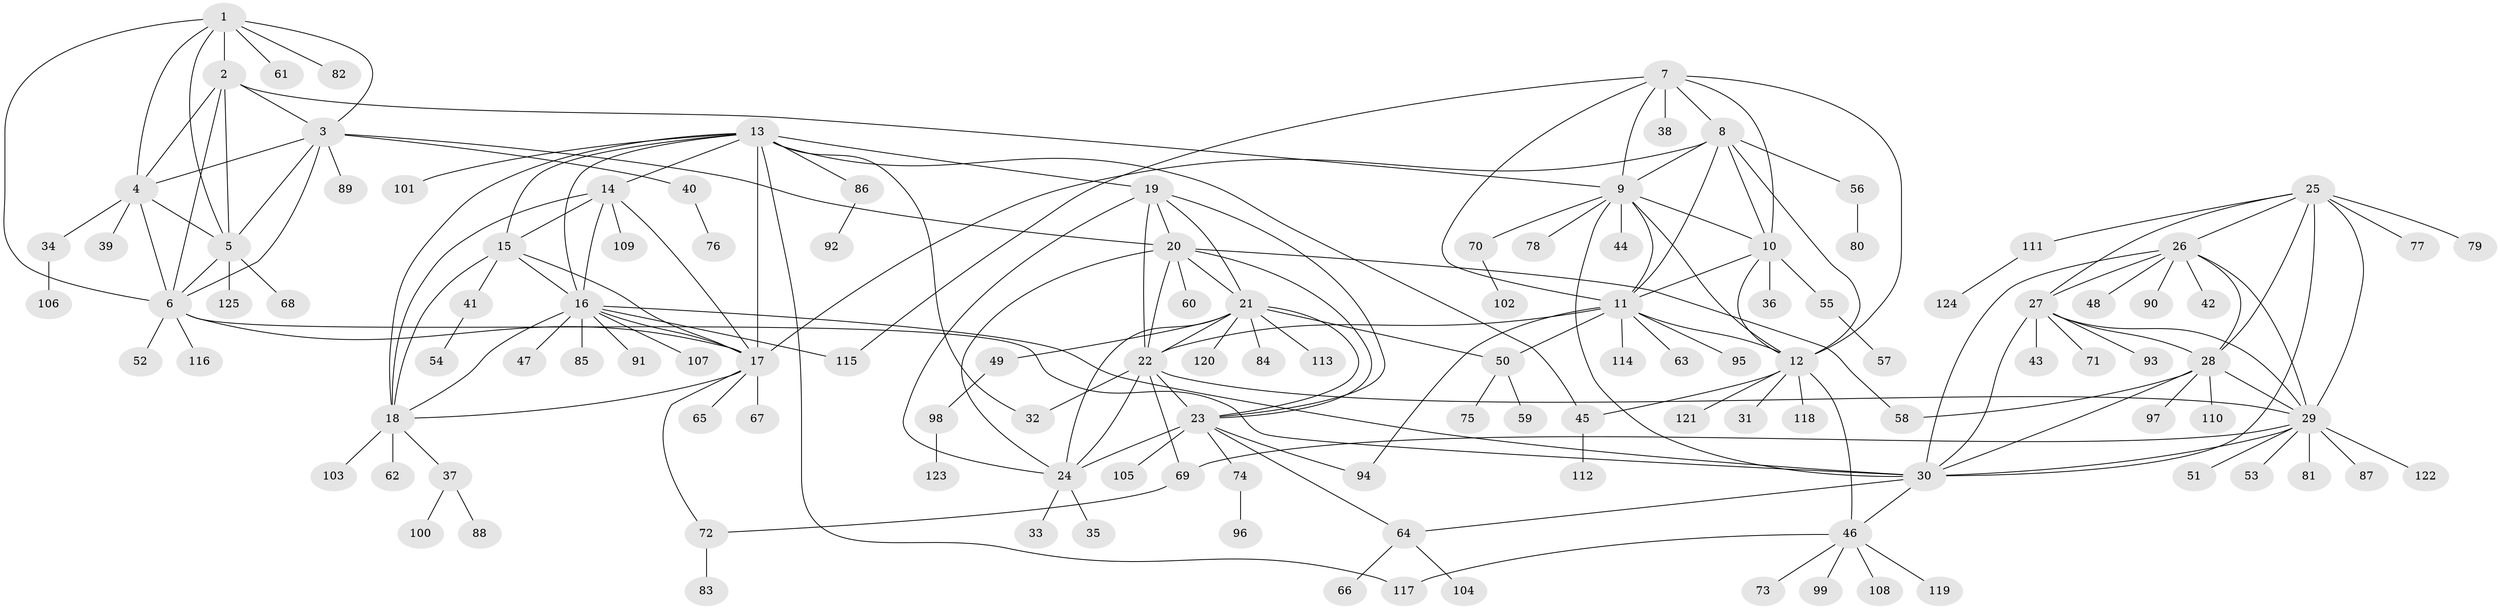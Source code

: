 // Generated by graph-tools (version 1.1) at 2025/26/03/09/25 03:26:36]
// undirected, 125 vertices, 191 edges
graph export_dot {
graph [start="1"]
  node [color=gray90,style=filled];
  1;
  2;
  3;
  4;
  5;
  6;
  7;
  8;
  9;
  10;
  11;
  12;
  13;
  14;
  15;
  16;
  17;
  18;
  19;
  20;
  21;
  22;
  23;
  24;
  25;
  26;
  27;
  28;
  29;
  30;
  31;
  32;
  33;
  34;
  35;
  36;
  37;
  38;
  39;
  40;
  41;
  42;
  43;
  44;
  45;
  46;
  47;
  48;
  49;
  50;
  51;
  52;
  53;
  54;
  55;
  56;
  57;
  58;
  59;
  60;
  61;
  62;
  63;
  64;
  65;
  66;
  67;
  68;
  69;
  70;
  71;
  72;
  73;
  74;
  75;
  76;
  77;
  78;
  79;
  80;
  81;
  82;
  83;
  84;
  85;
  86;
  87;
  88;
  89;
  90;
  91;
  92;
  93;
  94;
  95;
  96;
  97;
  98;
  99;
  100;
  101;
  102;
  103;
  104;
  105;
  106;
  107;
  108;
  109;
  110;
  111;
  112;
  113;
  114;
  115;
  116;
  117;
  118;
  119;
  120;
  121;
  122;
  123;
  124;
  125;
  1 -- 2;
  1 -- 3;
  1 -- 4;
  1 -- 5;
  1 -- 6;
  1 -- 61;
  1 -- 82;
  2 -- 3;
  2 -- 4;
  2 -- 5;
  2 -- 6;
  2 -- 9;
  3 -- 4;
  3 -- 5;
  3 -- 6;
  3 -- 20;
  3 -- 40;
  3 -- 89;
  4 -- 5;
  4 -- 6;
  4 -- 34;
  4 -- 39;
  5 -- 6;
  5 -- 68;
  5 -- 125;
  6 -- 17;
  6 -- 30;
  6 -- 52;
  6 -- 116;
  7 -- 8;
  7 -- 9;
  7 -- 10;
  7 -- 11;
  7 -- 12;
  7 -- 38;
  7 -- 115;
  8 -- 9;
  8 -- 10;
  8 -- 11;
  8 -- 12;
  8 -- 17;
  8 -- 56;
  9 -- 10;
  9 -- 11;
  9 -- 12;
  9 -- 30;
  9 -- 44;
  9 -- 70;
  9 -- 78;
  10 -- 11;
  10 -- 12;
  10 -- 36;
  10 -- 55;
  11 -- 12;
  11 -- 22;
  11 -- 50;
  11 -- 63;
  11 -- 94;
  11 -- 95;
  11 -- 114;
  12 -- 31;
  12 -- 45;
  12 -- 46;
  12 -- 118;
  12 -- 121;
  13 -- 14;
  13 -- 15;
  13 -- 16;
  13 -- 17;
  13 -- 18;
  13 -- 19;
  13 -- 32;
  13 -- 45;
  13 -- 86;
  13 -- 101;
  13 -- 117;
  14 -- 15;
  14 -- 16;
  14 -- 17;
  14 -- 18;
  14 -- 109;
  15 -- 16;
  15 -- 17;
  15 -- 18;
  15 -- 41;
  16 -- 17;
  16 -- 18;
  16 -- 30;
  16 -- 47;
  16 -- 85;
  16 -- 91;
  16 -- 107;
  16 -- 115;
  17 -- 18;
  17 -- 65;
  17 -- 67;
  17 -- 72;
  18 -- 37;
  18 -- 62;
  18 -- 103;
  19 -- 20;
  19 -- 21;
  19 -- 22;
  19 -- 23;
  19 -- 24;
  20 -- 21;
  20 -- 22;
  20 -- 23;
  20 -- 24;
  20 -- 58;
  20 -- 60;
  21 -- 22;
  21 -- 23;
  21 -- 24;
  21 -- 49;
  21 -- 50;
  21 -- 84;
  21 -- 113;
  21 -- 120;
  22 -- 23;
  22 -- 24;
  22 -- 29;
  22 -- 32;
  22 -- 69;
  23 -- 24;
  23 -- 64;
  23 -- 74;
  23 -- 94;
  23 -- 105;
  24 -- 33;
  24 -- 35;
  25 -- 26;
  25 -- 27;
  25 -- 28;
  25 -- 29;
  25 -- 30;
  25 -- 77;
  25 -- 79;
  25 -- 111;
  26 -- 27;
  26 -- 28;
  26 -- 29;
  26 -- 30;
  26 -- 42;
  26 -- 48;
  26 -- 90;
  27 -- 28;
  27 -- 29;
  27 -- 30;
  27 -- 43;
  27 -- 71;
  27 -- 93;
  28 -- 29;
  28 -- 30;
  28 -- 58;
  28 -- 97;
  28 -- 110;
  29 -- 30;
  29 -- 51;
  29 -- 53;
  29 -- 69;
  29 -- 81;
  29 -- 87;
  29 -- 122;
  30 -- 46;
  30 -- 64;
  34 -- 106;
  37 -- 88;
  37 -- 100;
  40 -- 76;
  41 -- 54;
  45 -- 112;
  46 -- 73;
  46 -- 99;
  46 -- 108;
  46 -- 117;
  46 -- 119;
  49 -- 98;
  50 -- 59;
  50 -- 75;
  55 -- 57;
  56 -- 80;
  64 -- 66;
  64 -- 104;
  69 -- 72;
  70 -- 102;
  72 -- 83;
  74 -- 96;
  86 -- 92;
  98 -- 123;
  111 -- 124;
}
